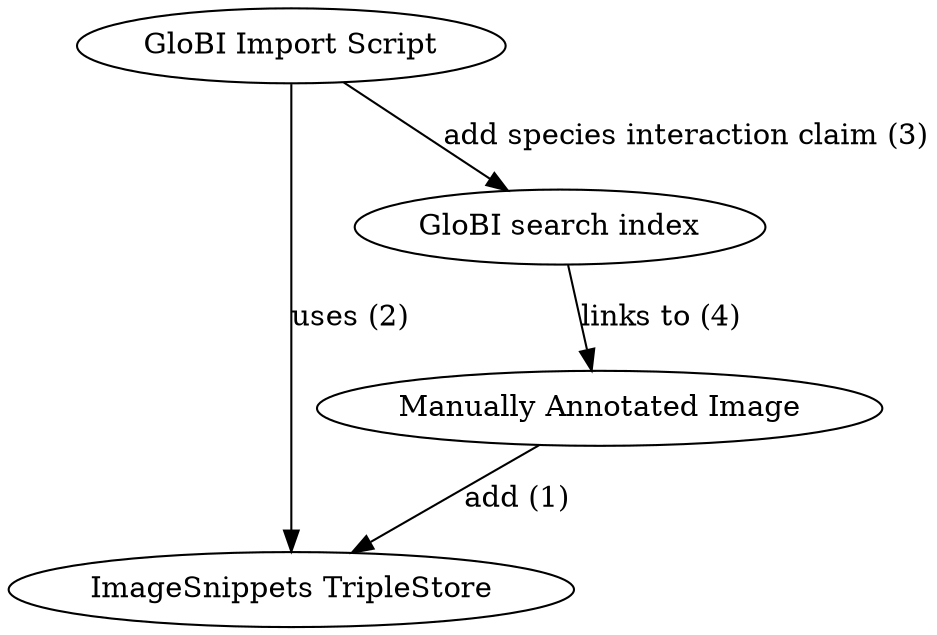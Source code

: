 digraph pairwise {
    a1 [label="GloBI Import Script"];
    b1 [label="ImageSnippets TripleStore"];
    c1 [label="GloBI search index"];
    d1 [label="Manually Annotated Image"];
    a1 -> b1 [label="uses (2)"];
    a1 -> c1 [label="add species interaction claim (3)"];
    d1 -> b1 [label="add (1)"];
    c1 -> d1 [label="links to (4)"];
}

